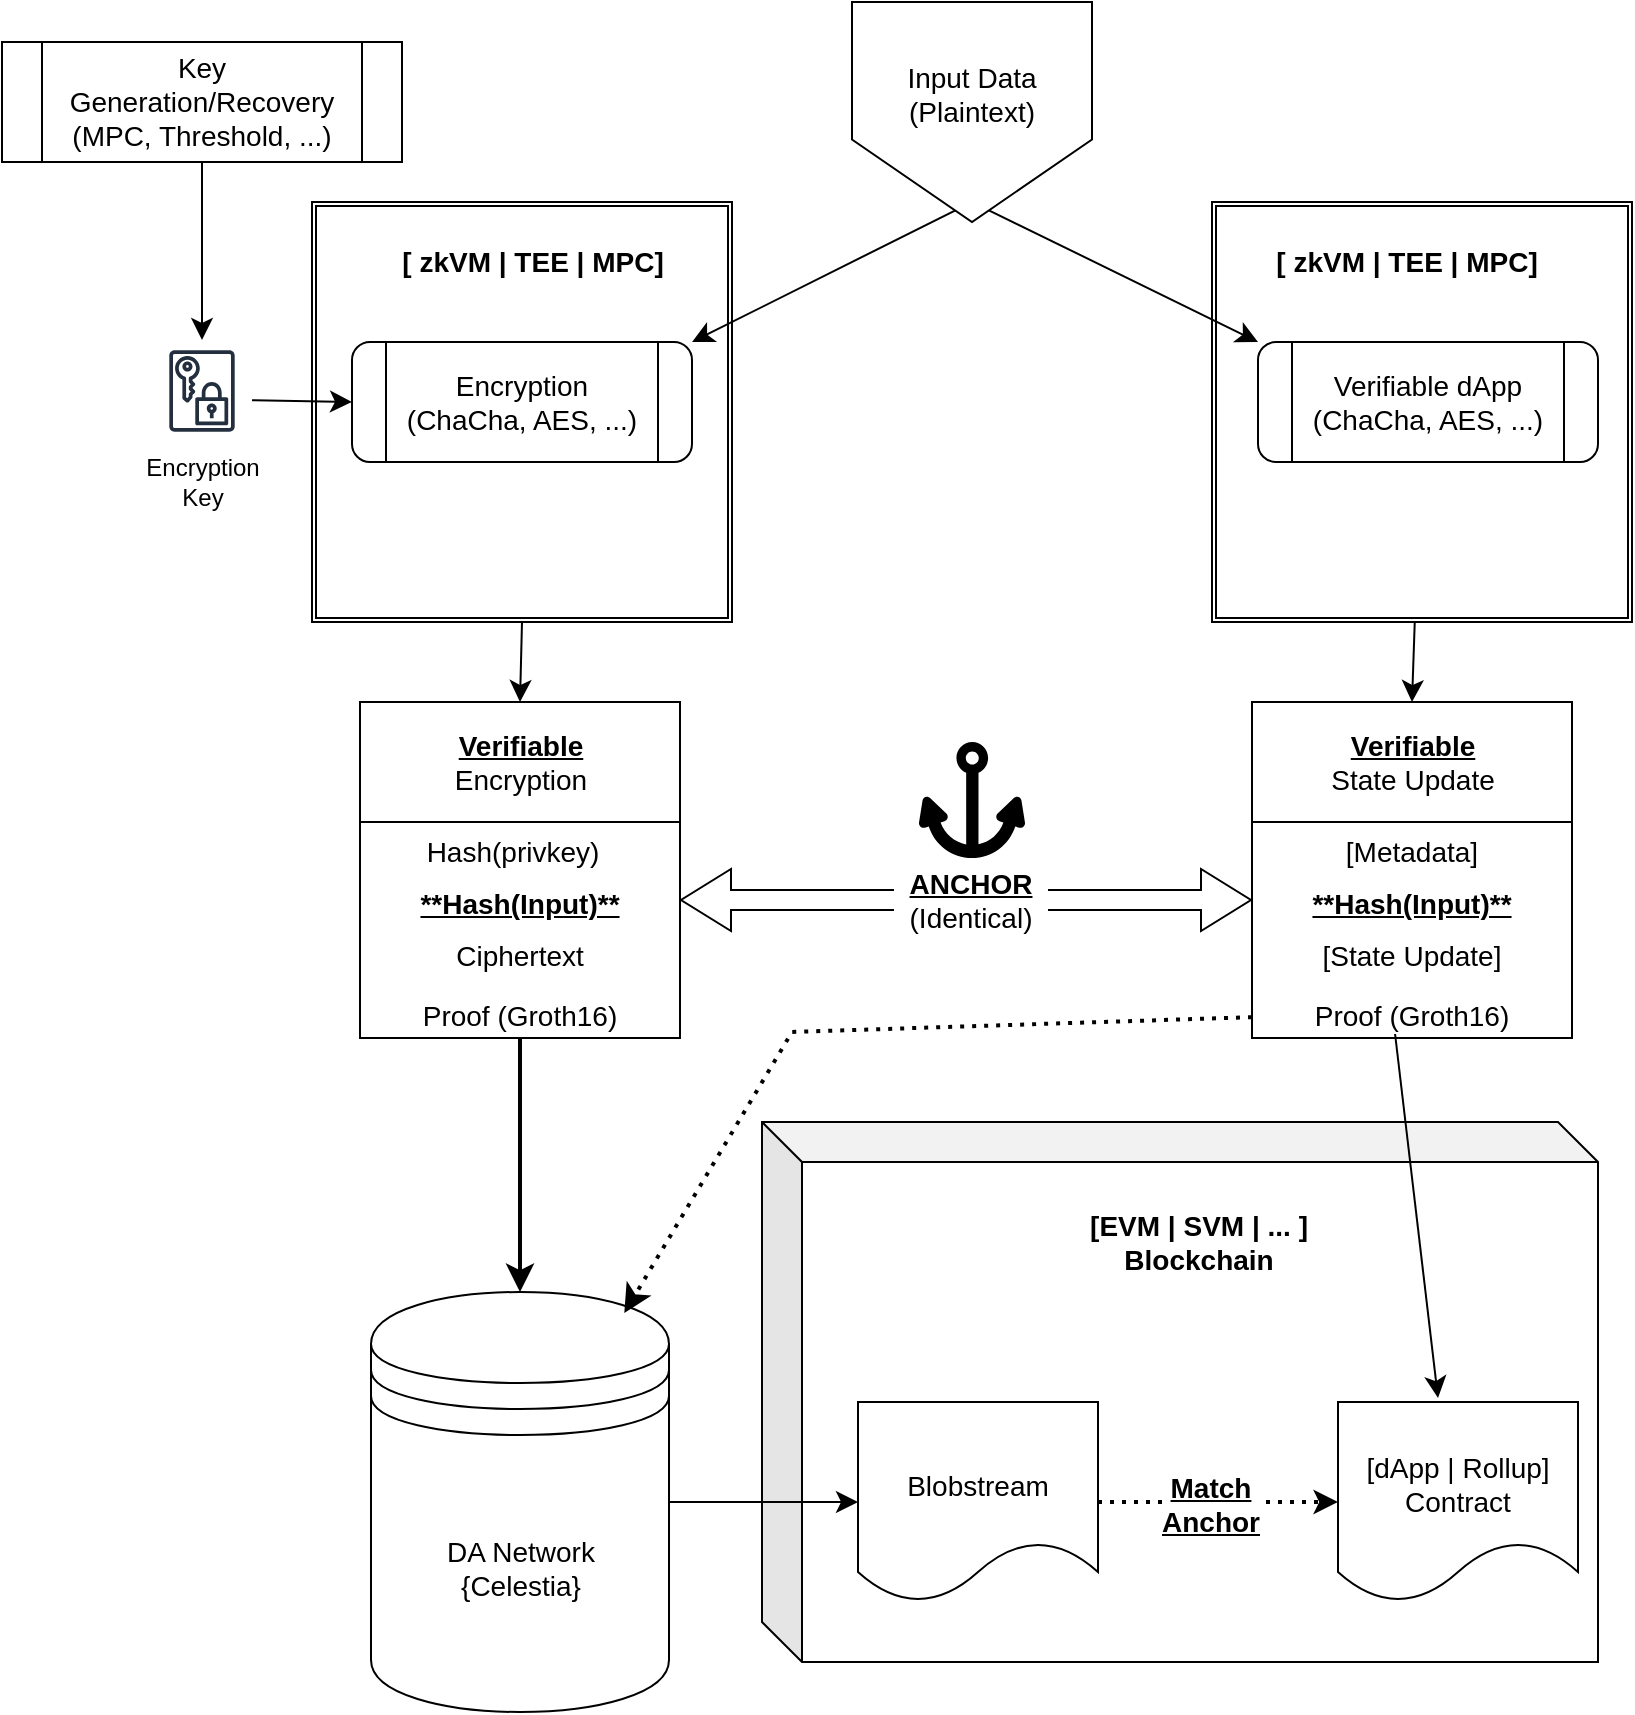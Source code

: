 <mxfile version="27.0.5">
  <diagram name="Diagram" id="KxVojod4IFMYnG-eGJjk">
    <mxGraphModel dx="1992" dy="739" grid="1" gridSize="10" guides="1" tooltips="1" connect="1" arrows="1" fold="1" page="1" pageScale="1" pageWidth="850" pageHeight="1100" math="0" shadow="0">
      <root>
        <mxCell id="0" />
        <mxCell id="1" parent="0" />
        <mxCell id="iltJV_8mfUTgA0hI9FmC-31" value="" style="shape=cube;double=1;whiteSpace=wrap;html=1;fontSize=14;align=center;boundedLbl=1;backgroundOutline=1;darkOpacity=0.05;darkOpacity2=0.1;resizeWidth=1;resizeHeight=1;" vertex="1" parent="1">
          <mxGeometry x="-110" y="650" width="418" height="270" as="geometry" />
        </mxCell>
        <mxCell id="iltJV_8mfUTgA0hI9FmC-62" style="edgeStyle=none;curved=1;rounded=0;orthogonalLoop=1;jettySize=auto;html=1;entryX=0.5;entryY=0;entryDx=0;entryDy=0;fontSize=14;startSize=8;endSize=8;" edge="1" parent="1" source="iltJV_8mfUTgA0hI9FmC-9" target="iltJV_8mfUTgA0hI9FmC-10">
          <mxGeometry relative="1" as="geometry" />
        </mxCell>
        <mxCell id="iltJV_8mfUTgA0hI9FmC-9" value="" style="shape=ext;double=1;whiteSpace=wrap;html=1;aspect=fixed;fontSize=14;align=center;" vertex="1" parent="1">
          <mxGeometry x="115" y="190" width="210" height="210" as="geometry" />
        </mxCell>
        <mxCell id="iltJV_8mfUTgA0hI9FmC-61" style="edgeStyle=none;curved=1;rounded=0;orthogonalLoop=1;jettySize=auto;html=1;exitX=0.5;exitY=1;exitDx=0;exitDy=0;entryX=0.5;entryY=0;entryDx=0;entryDy=0;fontSize=14;startSize=8;endSize=8;" edge="1" parent="1" source="KKC4Aoy8IELTC8XG5YLp-25" target="KKC4Aoy8IELTC8XG5YLp-38">
          <mxGeometry relative="1" as="geometry" />
        </mxCell>
        <mxCell id="KKC4Aoy8IELTC8XG5YLp-25" value="" style="shape=ext;double=1;whiteSpace=wrap;html=1;aspect=fixed;fontSize=14;align=center;" parent="1" vertex="1">
          <mxGeometry x="-335" y="190" width="210" height="210" as="geometry" />
        </mxCell>
        <mxCell id="KKC4Aoy8IELTC8XG5YLp-2" value="Encryption&lt;br&gt;(ChaCha, AES, ...)" style="rounded=1;whiteSpace=wrap;html=1;fontSize=14;shape=process;backgroundOutline=1;align=center;" parent="1" vertex="1">
          <mxGeometry x="-315" y="260" width="170" height="60" as="geometry" />
        </mxCell>
        <mxCell id="iltJV_8mfUTgA0hI9FmC-65" style="edgeStyle=none;curved=1;rounded=0;orthogonalLoop=1;jettySize=auto;html=1;entryX=0;entryY=0.5;entryDx=0;entryDy=0;fontSize=12;startSize=8;endSize=8;" edge="1" parent="1" source="KKC4Aoy8IELTC8XG5YLp-6" target="KKC4Aoy8IELTC8XG5YLp-7">
          <mxGeometry relative="1" as="geometry" />
        </mxCell>
        <mxCell id="KKC4Aoy8IELTC8XG5YLp-6" value="DA Network&#xa;{Celestia}" style="shape=datastore;whiteSpace=wrap;html=1;boundedLbl=1;backgroundOutline=1;size=15;fixedSize=1;fontSize=14;align=center;" parent="1" vertex="1">
          <mxGeometry x="-305.5" y="735" width="149" height="210" as="geometry" />
        </mxCell>
        <mxCell id="KKC4Aoy8IELTC8XG5YLp-7" value="Blobstream&lt;br&gt;&lt;div&gt;&lt;br&gt;&lt;/div&gt;" style="shape=document;whiteSpace=wrap;html=1;fontSize=14;align=center;" parent="1" vertex="1">
          <mxGeometry x="-62" y="790" width="120" height="100" as="geometry" />
        </mxCell>
        <mxCell id="KKC4Aoy8IELTC8XG5YLp-8" value="[dApp | Rollup]&lt;br&gt;Contract&lt;div&gt;&lt;br&gt;&lt;/div&gt;" style="shape=document;whiteSpace=wrap;html=1;fontSize=14;align=center;" parent="1" vertex="1">
          <mxGeometry x="178" y="790" width="120" height="100" as="geometry" />
        </mxCell>
        <mxCell id="KKC4Aoy8IELTC8XG5YLp-16" style="edgeStyle=orthogonalEdgeStyle;rounded=0;orthogonalLoop=1;jettySize=auto;html=1;fontSize=14;align=center;strokeWidth=2;dashed=1;dashPattern=1 2;" parent="1" source="KKC4Aoy8IELTC8XG5YLp-7" target="KKC4Aoy8IELTC8XG5YLp-8" edge="1">
          <mxGeometry relative="1" as="geometry" />
        </mxCell>
        <mxCell id="iltJV_8mfUTgA0hI9FmC-40" value="&lt;div&gt;&lt;b&gt;&lt;u&gt;&lt;font&gt;Match&lt;/font&gt;&lt;/u&gt;&lt;/b&gt;&lt;/div&gt;&lt;b&gt;&lt;u&gt;&lt;font&gt;Anchor&lt;/font&gt;&lt;/u&gt;&lt;/b&gt;" style="edgeLabel;html=1;align=center;verticalAlign=middle;resizable=0;points=[];fontSize=14;" vertex="1" connectable="0" parent="KKC4Aoy8IELTC8XG5YLp-16">
          <mxGeometry x="-0.067" y="-1" relative="1" as="geometry">
            <mxPoint as="offset" />
          </mxGeometry>
        </mxCell>
        <mxCell id="iltJV_8mfUTgA0hI9FmC-30" style="edgeStyle=none;curved=1;rounded=0;orthogonalLoop=1;jettySize=auto;html=1;entryX=0.5;entryY=0;entryDx=0;entryDy=0;fontSize=14;startSize=8;endSize=8;strokeWidth=2;" edge="1" parent="1" source="KKC4Aoy8IELTC8XG5YLp-38" target="KKC4Aoy8IELTC8XG5YLp-6">
          <mxGeometry relative="1" as="geometry" />
        </mxCell>
        <mxCell id="KKC4Aoy8IELTC8XG5YLp-38" value="&lt;b&gt;&lt;u&gt;Verifiable&lt;/u&gt;&lt;/b&gt;&lt;br&gt;&lt;div&gt;Encryption&lt;/div&gt;" style="swimlane;fontStyle=0;childLayout=stackLayout;horizontal=1;startSize=60;fillColor=none;horizontalStack=0;resizeParent=1;resizeParentMax=0;resizeLast=0;collapsible=1;marginBottom=0;html=1;fontSize=14;align=center;" parent="1" vertex="1">
          <mxGeometry x="-311" y="440" width="160" height="168" as="geometry">
            <mxRectangle x="115" y="630" width="150" height="30" as="alternateBounds" />
          </mxGeometry>
        </mxCell>
        <mxCell id="KKC4Aoy8IELTC8XG5YLp-42" style="edgeStyle=none;curved=1;rounded=0;orthogonalLoop=1;jettySize=auto;html=1;exitX=1;exitY=0.5;exitDx=0;exitDy=0;fontSize=14;startSize=8;endSize=8;align=center;" parent="KKC4Aoy8IELTC8XG5YLp-38" source="KKC4Aoy8IELTC8XG5YLp-39" target="KKC4Aoy8IELTC8XG5YLp-38" edge="1">
          <mxGeometry relative="1" as="geometry" />
        </mxCell>
        <mxCell id="KKC4Aoy8IELTC8XG5YLp-39" value="&lt;font&gt;Hash(privkey)&lt;span style=&quot;white-space: pre;&quot;&gt;&#x9;&lt;/span&gt;&lt;/font&gt;" style="text;strokeColor=none;fillColor=none;align=center;verticalAlign=top;spacingLeft=4;spacingRight=4;overflow=hidden;rotatable=0;points=[[0,0.5],[1,0.5]];portConstraint=eastwest;whiteSpace=wrap;html=1;fontSize=14;" parent="KKC4Aoy8IELTC8XG5YLp-38" vertex="1">
          <mxGeometry y="60" width="160" height="26" as="geometry" />
        </mxCell>
        <mxCell id="KKC4Aoy8IELTC8XG5YLp-40" value="&lt;b&gt;&lt;u&gt;**Hash(Input)**&lt;/u&gt;&lt;/b&gt;" style="text;strokeColor=none;fillColor=none;align=center;verticalAlign=top;spacingLeft=4;spacingRight=4;overflow=hidden;rotatable=0;points=[[0,0.5],[1,0.5]];portConstraint=eastwest;whiteSpace=wrap;html=1;fontSize=14;" parent="KKC4Aoy8IELTC8XG5YLp-38" vertex="1">
          <mxGeometry y="86" width="160" height="26" as="geometry" />
        </mxCell>
        <mxCell id="iltJV_8mfUTgA0hI9FmC-27" value="Ciphertext" style="text;strokeColor=none;fillColor=none;align=center;verticalAlign=middle;spacingLeft=4;spacingRight=4;overflow=hidden;points=[[0,0.5],[1,0.5]];portConstraint=eastwest;rotatable=0;whiteSpace=wrap;html=1;fontSize=14;" vertex="1" parent="KKC4Aoy8IELTC8XG5YLp-38">
          <mxGeometry y="112" width="160" height="30" as="geometry" />
        </mxCell>
        <mxCell id="KKC4Aoy8IELTC8XG5YLp-41" value="Proof (Groth16)" style="text;strokeColor=none;fillColor=none;align=center;verticalAlign=top;spacingLeft=4;spacingRight=4;overflow=hidden;rotatable=0;points=[[0,0.5],[1,0.5]];portConstraint=eastwest;whiteSpace=wrap;html=1;fontSize=14;" parent="KKC4Aoy8IELTC8XG5YLp-38" vertex="1">
          <mxGeometry y="142" width="160" height="26" as="geometry" />
        </mxCell>
        <mxCell id="iltJV_8mfUTgA0hI9FmC-1" value="&lt;font&gt;[ zkVM | TEE | MPC]&lt;/font&gt;" style="text;strokeColor=none;fillColor=none;html=1;fontSize=14;fontStyle=1;verticalAlign=middle;align=center;" vertex="1" parent="1">
          <mxGeometry x="-275" y="200" width="100" height="40" as="geometry" />
        </mxCell>
        <mxCell id="iltJV_8mfUTgA0hI9FmC-4" value="Verifiable dApp&lt;br&gt;(ChaCha, AES, ...)" style="rounded=1;whiteSpace=wrap;html=1;fontSize=14;shape=process;backgroundOutline=1;align=center;" vertex="1" parent="1">
          <mxGeometry x="138" y="260" width="170" height="60" as="geometry" />
        </mxCell>
        <mxCell id="iltJV_8mfUTgA0hI9FmC-5" value="&lt;font&gt;[ zkVM | TEE | MPC]&lt;/font&gt;" style="text;strokeColor=none;fillColor=none;html=1;fontSize=14;fontStyle=1;verticalAlign=middle;align=center;" vertex="1" parent="1">
          <mxGeometry x="161.5" y="200" width="100" height="40" as="geometry" />
        </mxCell>
        <mxCell id="iltJV_8mfUTgA0hI9FmC-8" style="edgeStyle=none;curved=1;rounded=0;orthogonalLoop=1;jettySize=auto;html=1;exitX=0.5;exitY=1;exitDx=0;exitDy=0;fontSize=14;startSize=8;endSize=8;align=center;" edge="1" parent="1">
          <mxGeometry relative="1" as="geometry">
            <mxPoint x="-230" y="420" as="sourcePoint" />
            <mxPoint x="-230" y="420" as="targetPoint" />
          </mxGeometry>
        </mxCell>
        <mxCell id="iltJV_8mfUTgA0hI9FmC-10" value="&lt;b&gt;&lt;u&gt;Verifiable&lt;/u&gt;&lt;/b&gt;&lt;br&gt;State Update" style="swimlane;fontStyle=0;childLayout=stackLayout;horizontal=1;startSize=60;fillColor=none;horizontalStack=0;resizeParent=1;resizeParentMax=0;resizeLast=0;collapsible=1;marginBottom=0;html=1;fontSize=14;align=center;" vertex="1" parent="1">
          <mxGeometry x="135" y="440" width="160" height="168" as="geometry">
            <mxRectangle x="115" y="630" width="150" height="30" as="alternateBounds" />
          </mxGeometry>
        </mxCell>
        <mxCell id="iltJV_8mfUTgA0hI9FmC-11" style="edgeStyle=none;curved=1;rounded=0;orthogonalLoop=1;jettySize=auto;html=1;exitX=1;exitY=0.5;exitDx=0;exitDy=0;fontSize=14;startSize=8;endSize=8;align=center;" edge="1" parent="iltJV_8mfUTgA0hI9FmC-10" source="iltJV_8mfUTgA0hI9FmC-12" target="iltJV_8mfUTgA0hI9FmC-10">
          <mxGeometry relative="1" as="geometry" />
        </mxCell>
        <mxCell id="iltJV_8mfUTgA0hI9FmC-12" value="[Metadata]" style="text;strokeColor=none;fillColor=none;align=center;verticalAlign=top;spacingLeft=4;spacingRight=4;overflow=hidden;rotatable=0;points=[[0,0.5],[1,0.5]];portConstraint=eastwest;whiteSpace=wrap;html=1;fontSize=14;" vertex="1" parent="iltJV_8mfUTgA0hI9FmC-10">
          <mxGeometry y="60" width="160" height="26" as="geometry" />
        </mxCell>
        <mxCell id="iltJV_8mfUTgA0hI9FmC-13" value="&lt;b&gt;&lt;u&gt;**Hash(Input)**&lt;/u&gt;&lt;/b&gt;" style="text;strokeColor=none;fillColor=none;align=center;verticalAlign=top;spacingLeft=4;spacingRight=4;overflow=hidden;rotatable=0;points=[[0,0.5],[1,0.5]];portConstraint=eastwest;whiteSpace=wrap;html=1;fontSize=14;" vertex="1" parent="iltJV_8mfUTgA0hI9FmC-10">
          <mxGeometry y="86" width="160" height="26" as="geometry" />
        </mxCell>
        <mxCell id="iltJV_8mfUTgA0hI9FmC-29" value="[State Update]" style="text;strokeColor=none;fillColor=none;align=center;verticalAlign=middle;spacingLeft=4;spacingRight=4;overflow=hidden;points=[[0,0.5],[1,0.5]];portConstraint=eastwest;rotatable=0;whiteSpace=wrap;html=1;fontSize=14;" vertex="1" parent="iltJV_8mfUTgA0hI9FmC-10">
          <mxGeometry y="112" width="160" height="30" as="geometry" />
        </mxCell>
        <mxCell id="iltJV_8mfUTgA0hI9FmC-14" value="Proof (Groth16)" style="text;strokeColor=none;fillColor=none;align=center;verticalAlign=top;spacingLeft=4;spacingRight=4;overflow=hidden;rotatable=0;points=[[0,0.5],[1,0.5]];portConstraint=eastwest;whiteSpace=wrap;html=1;fontSize=14;" vertex="1" parent="iltJV_8mfUTgA0hI9FmC-10">
          <mxGeometry y="142" width="160" height="26" as="geometry" />
        </mxCell>
        <mxCell id="iltJV_8mfUTgA0hI9FmC-20" value="" style="shape=flexArrow;endArrow=classic;startArrow=classic;html=1;rounded=0;fontSize=14;startSize=8;endSize=8;curved=1;align=center;" edge="1" parent="1" source="KKC4Aoy8IELTC8XG5YLp-40" target="iltJV_8mfUTgA0hI9FmC-13">
          <mxGeometry width="100" height="100" relative="1" as="geometry">
            <mxPoint x="-65" y="470" as="sourcePoint" />
            <mxPoint x="35" y="370" as="targetPoint" />
          </mxGeometry>
        </mxCell>
        <mxCell id="iltJV_8mfUTgA0hI9FmC-26" value="&lt;div&gt;&amp;nbsp; &lt;b&gt;&lt;u&gt;&lt;font&gt;ANCHOR&lt;/font&gt;&lt;/u&gt;&lt;/b&gt;&amp;nbsp;&amp;nbsp; &lt;br&gt;&lt;/div&gt;&lt;font&gt;&amp;nbsp;(Identical)&amp;nbsp; &lt;br&gt;&lt;/font&gt;" style="edgeLabel;html=1;align=center;verticalAlign=middle;resizable=0;points=[];fontSize=14;" vertex="1" connectable="0" parent="iltJV_8mfUTgA0hI9FmC-20">
          <mxGeometry x="-0.009" relative="1" as="geometry">
            <mxPoint x="3" as="offset" />
          </mxGeometry>
        </mxCell>
        <mxCell id="iltJV_8mfUTgA0hI9FmC-33" value="&lt;div&gt;[EVM | SVM | ... ] &lt;br&gt;Blockchain&lt;/div&gt;" style="text;strokeColor=none;fillColor=none;html=1;fontSize=14;fontStyle=1;verticalAlign=middle;align=center;" vertex="1" parent="1">
          <mxGeometry x="58" y="690" width="100" height="40" as="geometry" />
        </mxCell>
        <mxCell id="iltJV_8mfUTgA0hI9FmC-38" value="" style="endArrow=classic;startArrow=classic;html=1;rounded=0;fontSize=14;startSize=8;endSize=8;curved=0;exitX=1;exitY=0;exitDx=0;exitDy=0;entryX=0;entryY=0;entryDx=0;entryDy=0;" edge="1" parent="1" source="KKC4Aoy8IELTC8XG5YLp-2" target="iltJV_8mfUTgA0hI9FmC-4">
          <mxGeometry width="50" height="50" relative="1" as="geometry">
            <mxPoint x="-55" y="500" as="sourcePoint" />
            <mxPoint x="-5" y="450" as="targetPoint" />
            <Array as="points">
              <mxPoint x="-5" y="190" />
            </Array>
          </mxGeometry>
        </mxCell>
        <mxCell id="KKC4Aoy8IELTC8XG5YLp-1" value="Input Data&lt;br&gt;(Plaintext)&lt;div&gt;&lt;br&gt;&lt;/div&gt;" style="shape=offPageConnector;whiteSpace=wrap;html=1;backgroundOutline=1;darkOpacity=0.05;boundedLbl=1;fontSize=14;align=center;" parent="1" vertex="1">
          <mxGeometry x="-65" y="90" width="120" height="110" as="geometry" />
        </mxCell>
        <mxCell id="iltJV_8mfUTgA0hI9FmC-41" style="edgeStyle=none;curved=0;rounded=0;orthogonalLoop=1;jettySize=auto;html=1;entryX=0.85;entryY=0.05;entryDx=0;entryDy=0;entryPerimeter=0;fontSize=14;startSize=8;endSize=8;dashed=1;dashPattern=1 2;strokeWidth=2;" edge="1" parent="1" source="iltJV_8mfUTgA0hI9FmC-14" target="KKC4Aoy8IELTC8XG5YLp-6">
          <mxGeometry relative="1" as="geometry">
            <Array as="points">
              <mxPoint x="-95" y="605" />
            </Array>
          </mxGeometry>
        </mxCell>
        <mxCell id="iltJV_8mfUTgA0hI9FmC-53" style="edgeStyle=none;curved=1;rounded=0;orthogonalLoop=1;jettySize=auto;html=1;entryX=0.5;entryY=0;entryDx=0;entryDy=0;fontSize=14;startSize=8;endSize=8;" edge="1" parent="1">
          <mxGeometry relative="1" as="geometry">
            <mxPoint x="206.533" y="606" as="sourcePoint" />
            <mxPoint x="228" y="788" as="targetPoint" />
          </mxGeometry>
        </mxCell>
        <mxCell id="iltJV_8mfUTgA0hI9FmC-55" value="Key Generation/Recovery&lt;br&gt;(MPC, Threshold, ...)" style="shape=process;whiteSpace=wrap;html=1;backgroundOutline=1;fontSize=14;" vertex="1" parent="1">
          <mxGeometry x="-490" y="110" width="200" height="60" as="geometry" />
        </mxCell>
        <mxCell id="iltJV_8mfUTgA0hI9FmC-58" style="edgeStyle=none;curved=1;rounded=0;orthogonalLoop=1;jettySize=auto;html=1;exitX=1;exitY=0.59;exitDx=0;exitDy=0;exitPerimeter=0;entryX=0;entryY=0.5;entryDx=0;entryDy=0;fontSize=14;startSize=8;endSize=8;" edge="1" parent="1" source="iltJV_8mfUTgA0hI9FmC-56" target="KKC4Aoy8IELTC8XG5YLp-2">
          <mxGeometry relative="1" as="geometry" />
        </mxCell>
        <mxCell id="iltJV_8mfUTgA0hI9FmC-56" value="" style="verticalLabelPosition=bottom;html=1;verticalAlign=top;align=center;shape=mxgraph.aws4.resourceIcon;sketch=0;outlineConnect=0;fontColor=#232F3E;gradientColor=none;strokeColor=#232F3E;fillColor=#ffffff;dashed=0;fontStyle=0;aspect=fixed;resIcon=mxgraph.aws4.data_encryption_key;fontSize=14;" vertex="1" parent="1">
          <mxGeometry x="-415" y="259" width="50" height="51" as="geometry" />
        </mxCell>
        <mxCell id="iltJV_8mfUTgA0hI9FmC-57" style="edgeStyle=none;curved=1;rounded=0;orthogonalLoop=1;jettySize=auto;html=1;entryX=0.5;entryY=0;entryDx=0;entryDy=0;entryPerimeter=0;fontSize=14;startSize=8;endSize=8;" edge="1" parent="1" source="iltJV_8mfUTgA0hI9FmC-55" target="iltJV_8mfUTgA0hI9FmC-56">
          <mxGeometry relative="1" as="geometry" />
        </mxCell>
        <mxCell id="iltJV_8mfUTgA0hI9FmC-59" value="Encryption&lt;br&gt;&lt;div&gt;Key&lt;/div&gt;" style="text;html=1;align=center;verticalAlign=middle;resizable=0;points=[];autosize=1;strokeColor=none;fillColor=none;fontSize=12;" vertex="1" parent="1">
          <mxGeometry x="-430" y="310" width="80" height="40" as="geometry" />
        </mxCell>
        <mxCell id="iltJV_8mfUTgA0hI9FmC-64" value="" style="shape=mxgraph.signs.transportation.anchor_1;html=1;pointerEvents=1;fillColor=#000000;strokeColor=none;verticalLabelPosition=bottom;verticalAlign=top;align=center;" vertex="1" parent="1">
          <mxGeometry x="-31.5" y="460" width="53" height="58" as="geometry" />
        </mxCell>
      </root>
    </mxGraphModel>
  </diagram>
</mxfile>
